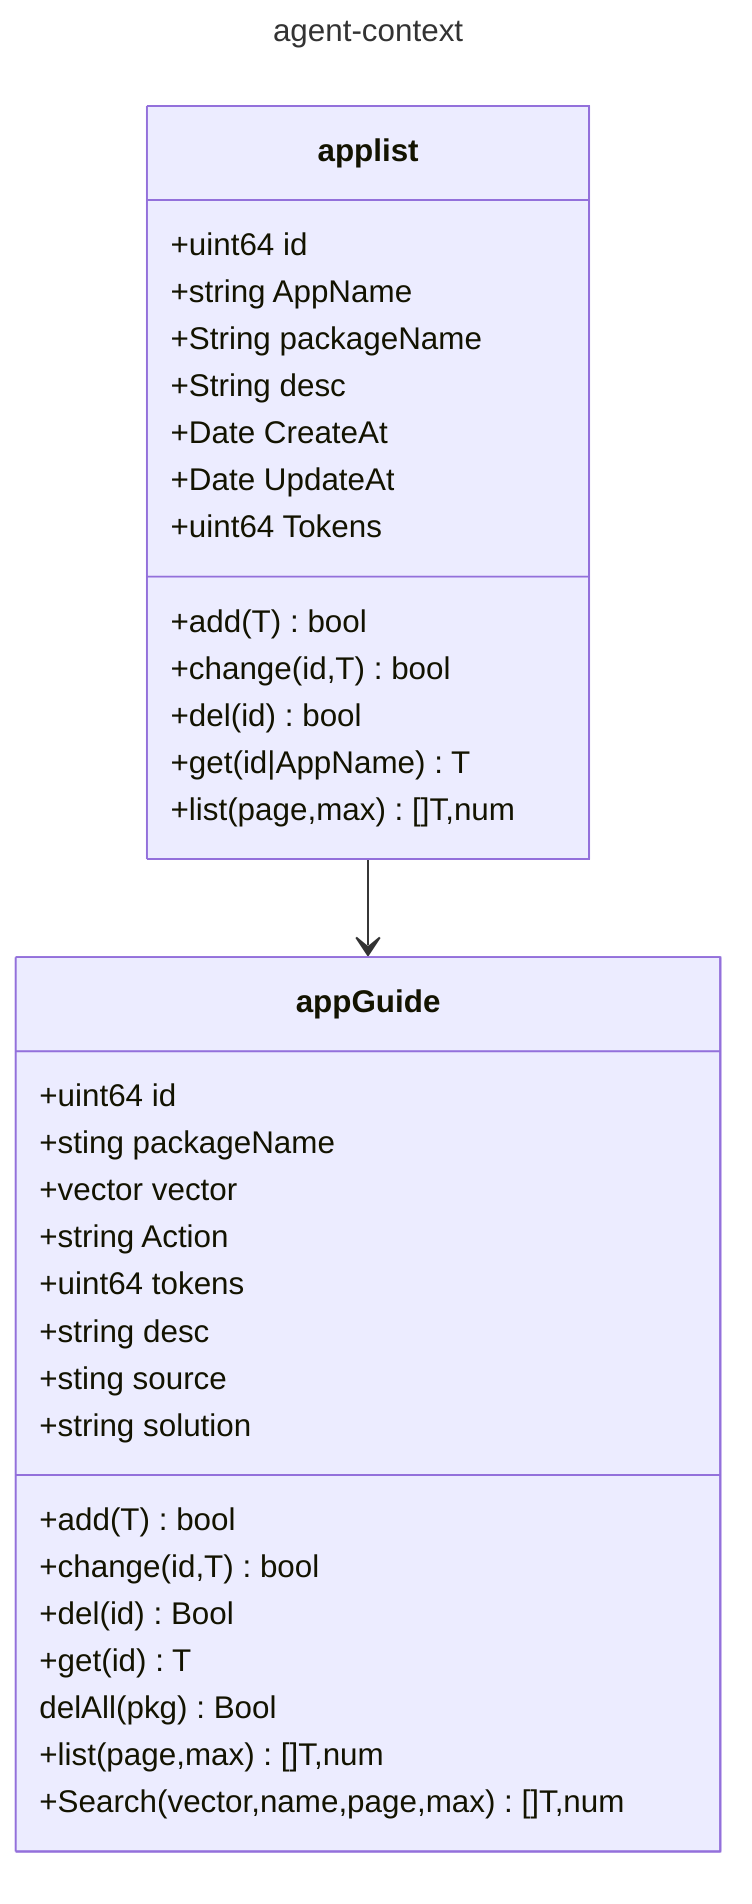 ---
title: agent-context
---
classDiagram

applist --> appGuide



    class applist{
        +uint64 id
        +string AppName
        +String packageName
        +String desc
        +Date CreateAt
        +Date UpdateAt
        +uint64 Tokens



        +add(T)bool
        +change(id,T)bool
        +del(id)bool

        +get(id|AppName)T
        +list(page,max)[]T,num

    }
    class appGuide{
        +uint64 id
        +sting packageName
        +vector vector
        +string Action
        +uint64 tokens
        +string desc
        +sting source
        +string solution
        
        +add(T)bool
        +change(id,T)bool
        +del(id)Bool
        +get(id)T
        delAll(pkg)Bool
         +list(page,max)[]T,num
        +Search(vector,name,page,max)[]T,num
    }